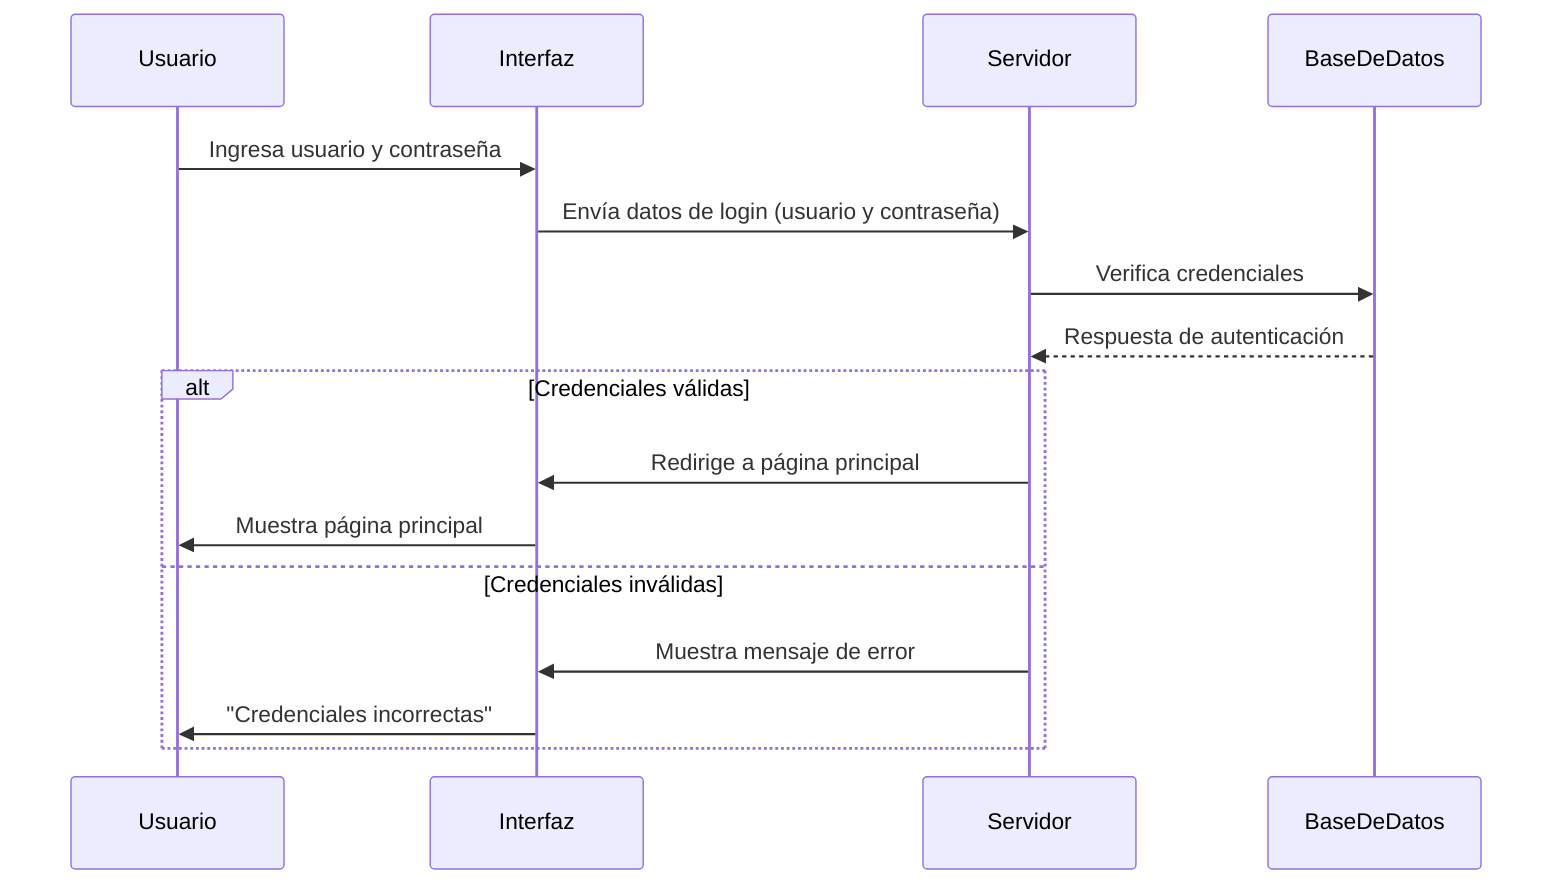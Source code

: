 sequenceDiagram
    participant Usuario
    participant Interfaz
    participant Servidor
    participant BaseDeDatos
    
    Usuario->>Interfaz: Ingresa usuario y contraseña
    Interfaz->>Servidor: Envía datos de login (usuario y contraseña)
    Servidor->>BaseDeDatos: Verifica credenciales
    BaseDeDatos-->>Servidor: Respuesta de autenticación
    alt Credenciales válidas
        Servidor->>Interfaz: Redirige a página principal
        Interfaz->>Usuario: Muestra página principal
    else Credenciales inválidas
        Servidor->>Interfaz: Muestra mensaje de error
        Interfaz->>Usuario: "Credenciales incorrectas"
    end